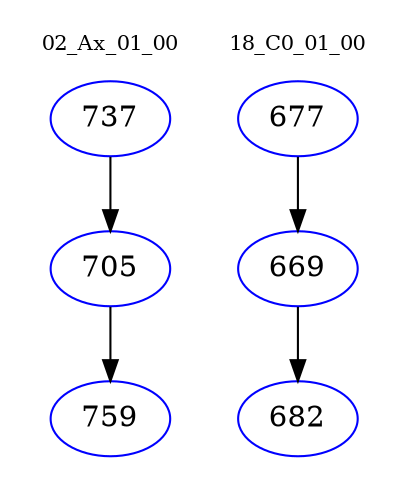 digraph{
subgraph cluster_0 {
color = white
label = "02_Ax_01_00";
fontsize=10;
T0_737 [label="737", color="blue"]
T0_737 -> T0_705 [color="black"]
T0_705 [label="705", color="blue"]
T0_705 -> T0_759 [color="black"]
T0_759 [label="759", color="blue"]
}
subgraph cluster_1 {
color = white
label = "18_C0_01_00";
fontsize=10;
T1_677 [label="677", color="blue"]
T1_677 -> T1_669 [color="black"]
T1_669 [label="669", color="blue"]
T1_669 -> T1_682 [color="black"]
T1_682 [label="682", color="blue"]
}
}
